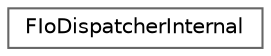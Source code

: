 digraph "Graphical Class Hierarchy"
{
 // INTERACTIVE_SVG=YES
 // LATEX_PDF_SIZE
  bgcolor="transparent";
  edge [fontname=Helvetica,fontsize=10,labelfontname=Helvetica,labelfontsize=10];
  node [fontname=Helvetica,fontsize=10,shape=box,height=0.2,width=0.4];
  rankdir="LR";
  Node0 [id="Node000000",label="FIoDispatcherInternal",height=0.2,width=0.4,color="grey40", fillcolor="white", style="filled",URL="$d8/dd7/classFIoDispatcherInternal.html",tooltip=" "];
}
